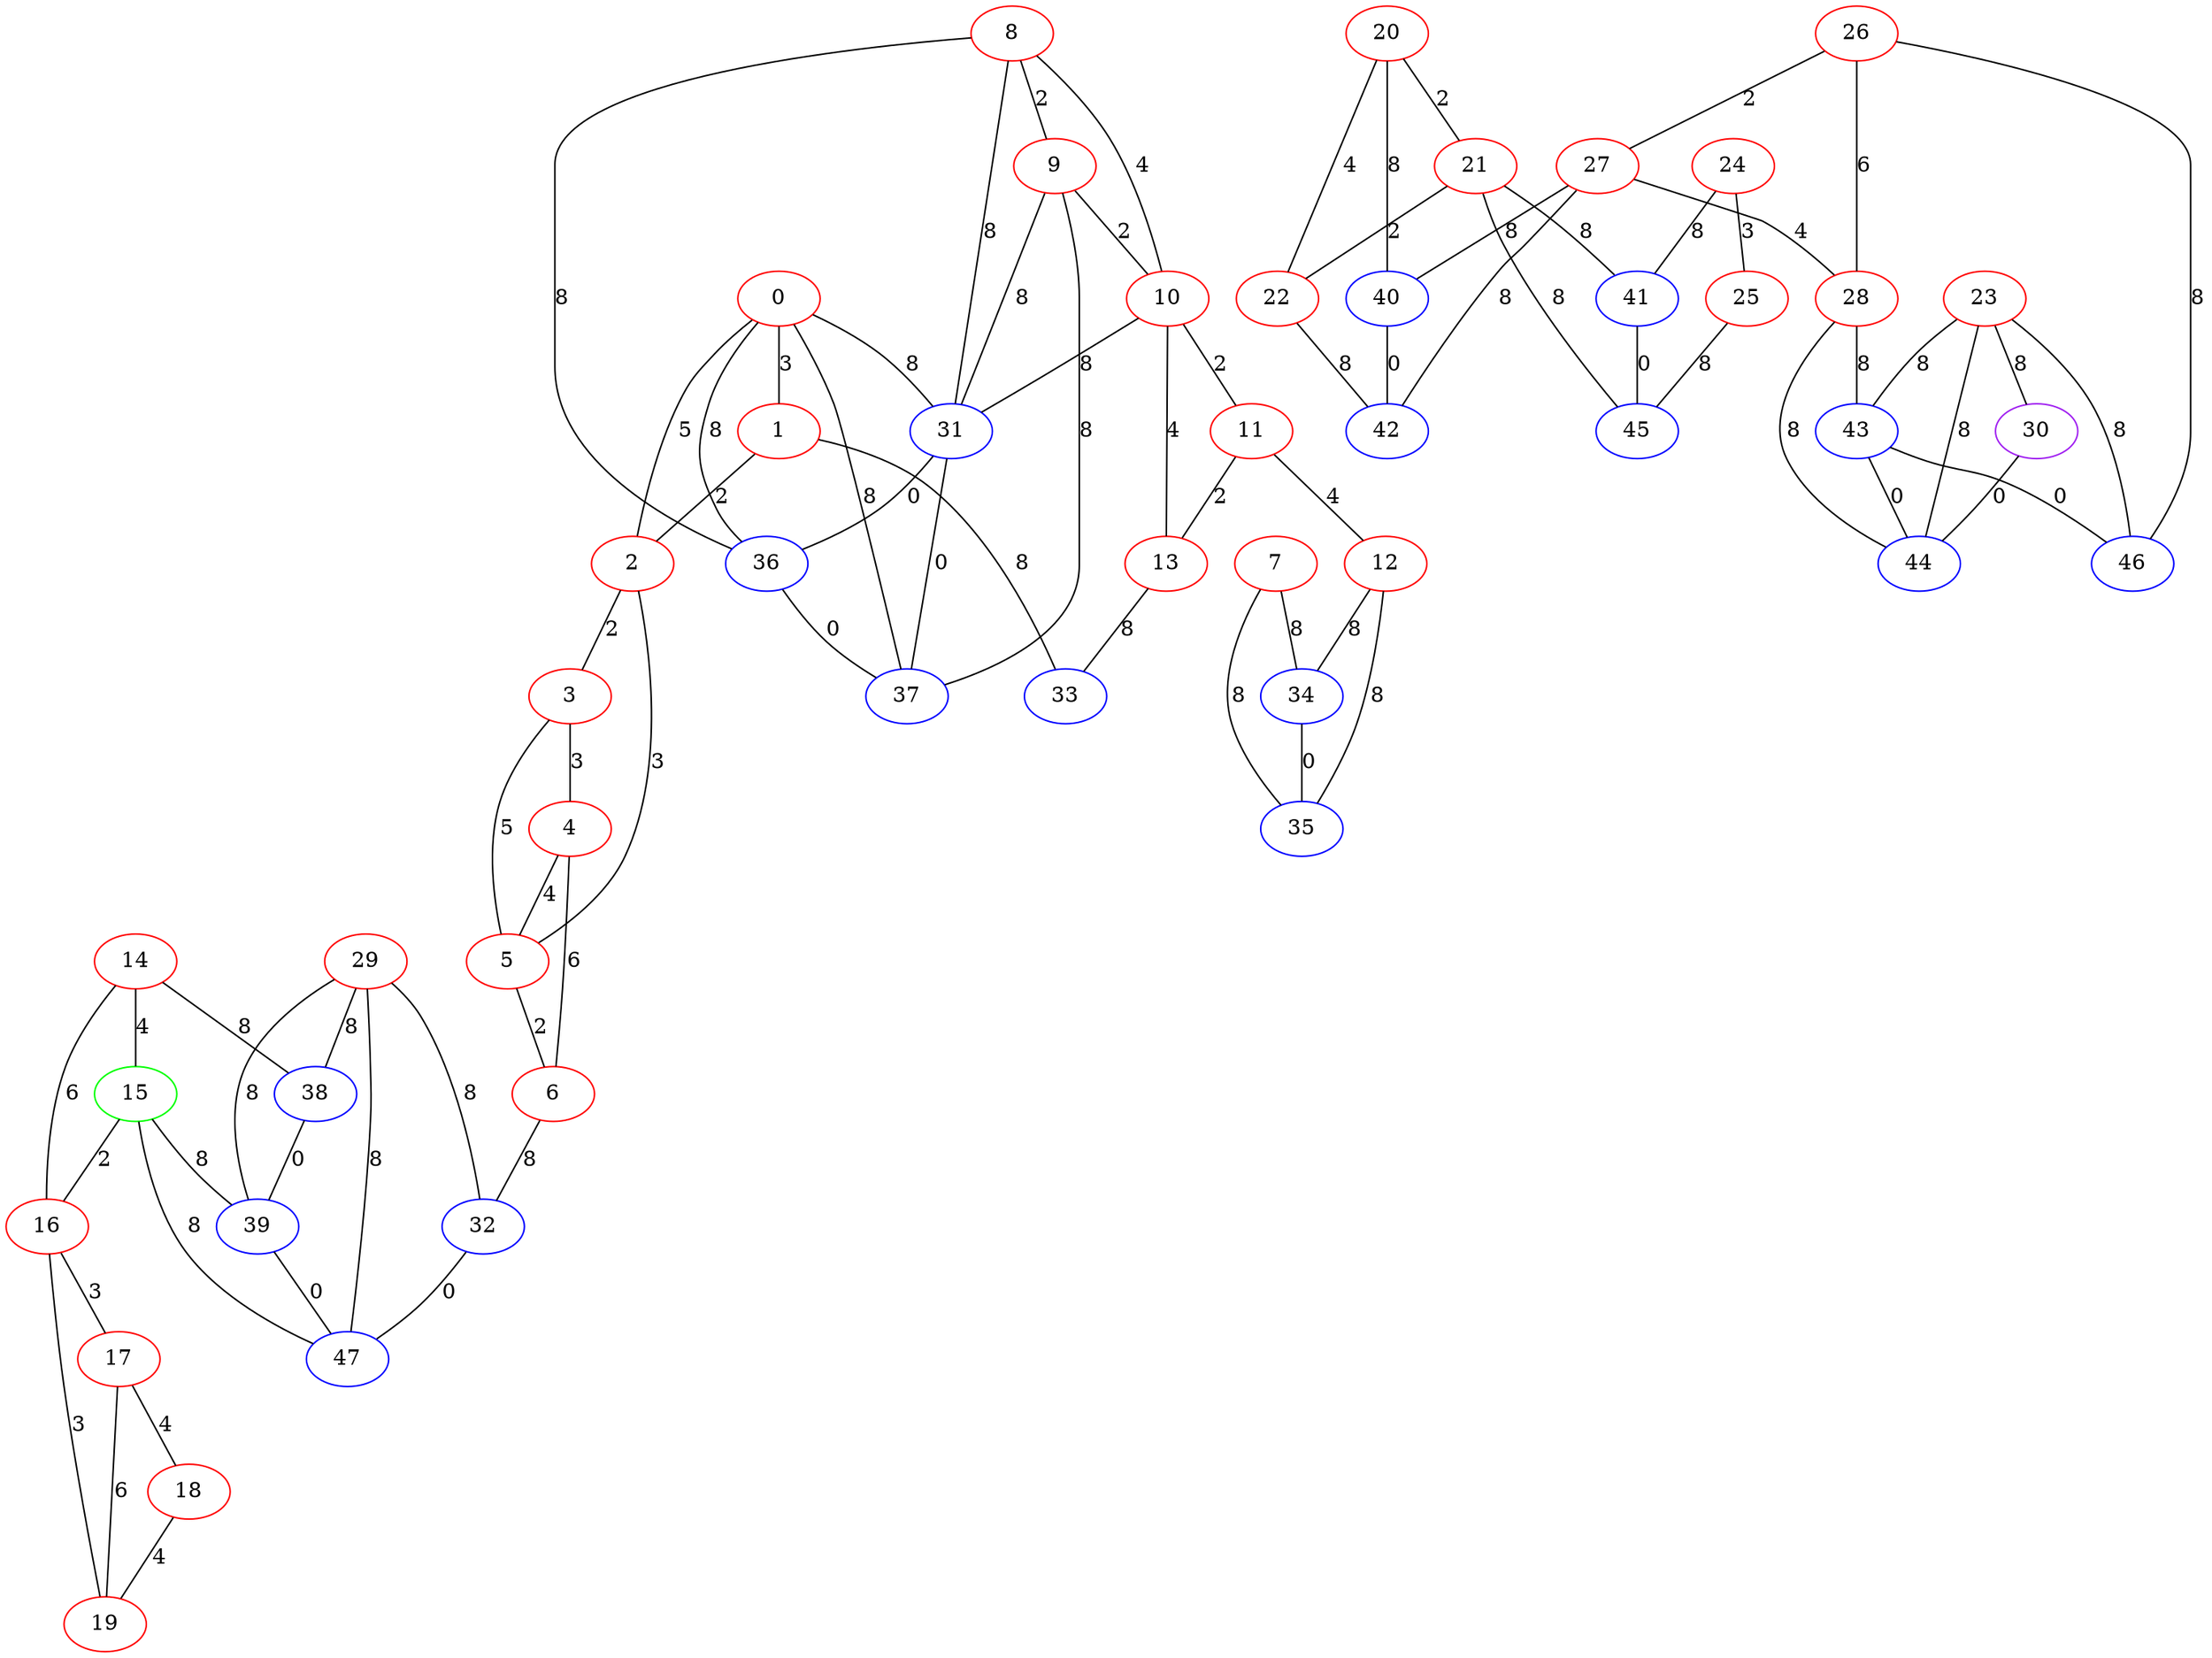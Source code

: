 graph "" {
0 [color=red, weight=1];
1 [color=red, weight=1];
2 [color=red, weight=1];
3 [color=red, weight=1];
4 [color=red, weight=1];
5 [color=red, weight=1];
6 [color=red, weight=1];
7 [color=red, weight=1];
8 [color=red, weight=1];
9 [color=red, weight=1];
10 [color=red, weight=1];
11 [color=red, weight=1];
12 [color=red, weight=1];
13 [color=red, weight=1];
14 [color=red, weight=1];
15 [color=green, weight=2];
16 [color=red, weight=1];
17 [color=red, weight=1];
18 [color=red, weight=1];
19 [color=red, weight=1];
20 [color=red, weight=1];
21 [color=red, weight=1];
22 [color=red, weight=1];
23 [color=red, weight=1];
24 [color=red, weight=1];
25 [color=red, weight=1];
26 [color=red, weight=1];
27 [color=red, weight=1];
28 [color=red, weight=1];
29 [color=red, weight=1];
30 [color=purple, weight=4];
31 [color=blue, weight=3];
32 [color=blue, weight=3];
33 [color=blue, weight=3];
34 [color=blue, weight=3];
35 [color=blue, weight=3];
36 [color=blue, weight=3];
37 [color=blue, weight=3];
38 [color=blue, weight=3];
39 [color=blue, weight=3];
40 [color=blue, weight=3];
41 [color=blue, weight=3];
42 [color=blue, weight=3];
43 [color=blue, weight=3];
44 [color=blue, weight=3];
45 [color=blue, weight=3];
46 [color=blue, weight=3];
47 [color=blue, weight=3];
0 -- 1  [key=0, label=3];
0 -- 2  [key=0, label=5];
0 -- 36  [key=0, label=8];
0 -- 37  [key=0, label=8];
0 -- 31  [key=0, label=8];
1 -- 33  [key=0, label=8];
1 -- 2  [key=0, label=2];
2 -- 3  [key=0, label=2];
2 -- 5  [key=0, label=3];
3 -- 4  [key=0, label=3];
3 -- 5  [key=0, label=5];
4 -- 5  [key=0, label=4];
4 -- 6  [key=0, label=6];
5 -- 6  [key=0, label=2];
6 -- 32  [key=0, label=8];
7 -- 34  [key=0, label=8];
7 -- 35  [key=0, label=8];
8 -- 9  [key=0, label=2];
8 -- 10  [key=0, label=4];
8 -- 36  [key=0, label=8];
8 -- 31  [key=0, label=8];
9 -- 10  [key=0, label=2];
9 -- 37  [key=0, label=8];
9 -- 31  [key=0, label=8];
10 -- 11  [key=0, label=2];
10 -- 13  [key=0, label=4];
10 -- 31  [key=0, label=8];
11 -- 12  [key=0, label=4];
11 -- 13  [key=0, label=2];
12 -- 35  [key=0, label=8];
12 -- 34  [key=0, label=8];
13 -- 33  [key=0, label=8];
14 -- 16  [key=0, label=6];
14 -- 38  [key=0, label=8];
14 -- 15  [key=0, label=4];
15 -- 16  [key=0, label=2];
15 -- 47  [key=0, label=8];
15 -- 39  [key=0, label=8];
16 -- 17  [key=0, label=3];
16 -- 19  [key=0, label=3];
17 -- 18  [key=0, label=4];
17 -- 19  [key=0, label=6];
18 -- 19  [key=0, label=4];
20 -- 40  [key=0, label=8];
20 -- 21  [key=0, label=2];
20 -- 22  [key=0, label=4];
21 -- 41  [key=0, label=8];
21 -- 45  [key=0, label=8];
21 -- 22  [key=0, label=2];
22 -- 42  [key=0, label=8];
23 -- 43  [key=0, label=8];
23 -- 44  [key=0, label=8];
23 -- 30  [key=0, label=8];
23 -- 46  [key=0, label=8];
24 -- 25  [key=0, label=3];
24 -- 41  [key=0, label=8];
25 -- 45  [key=0, label=8];
26 -- 27  [key=0, label=2];
26 -- 28  [key=0, label=6];
26 -- 46  [key=0, label=8];
27 -- 40  [key=0, label=8];
27 -- 28  [key=0, label=4];
27 -- 42  [key=0, label=8];
28 -- 43  [key=0, label=8];
28 -- 44  [key=0, label=8];
29 -- 32  [key=0, label=8];
29 -- 39  [key=0, label=8];
29 -- 38  [key=0, label=8];
29 -- 47  [key=0, label=8];
30 -- 44  [key=0, label=0];
31 -- 36  [key=0, label=0];
31 -- 37  [key=0, label=0];
32 -- 47  [key=0, label=0];
34 -- 35  [key=0, label=0];
36 -- 37  [key=0, label=0];
38 -- 39  [key=0, label=0];
39 -- 47  [key=0, label=0];
40 -- 42  [key=0, label=0];
41 -- 45  [key=0, label=0];
43 -- 44  [key=0, label=0];
43 -- 46  [key=0, label=0];
}
